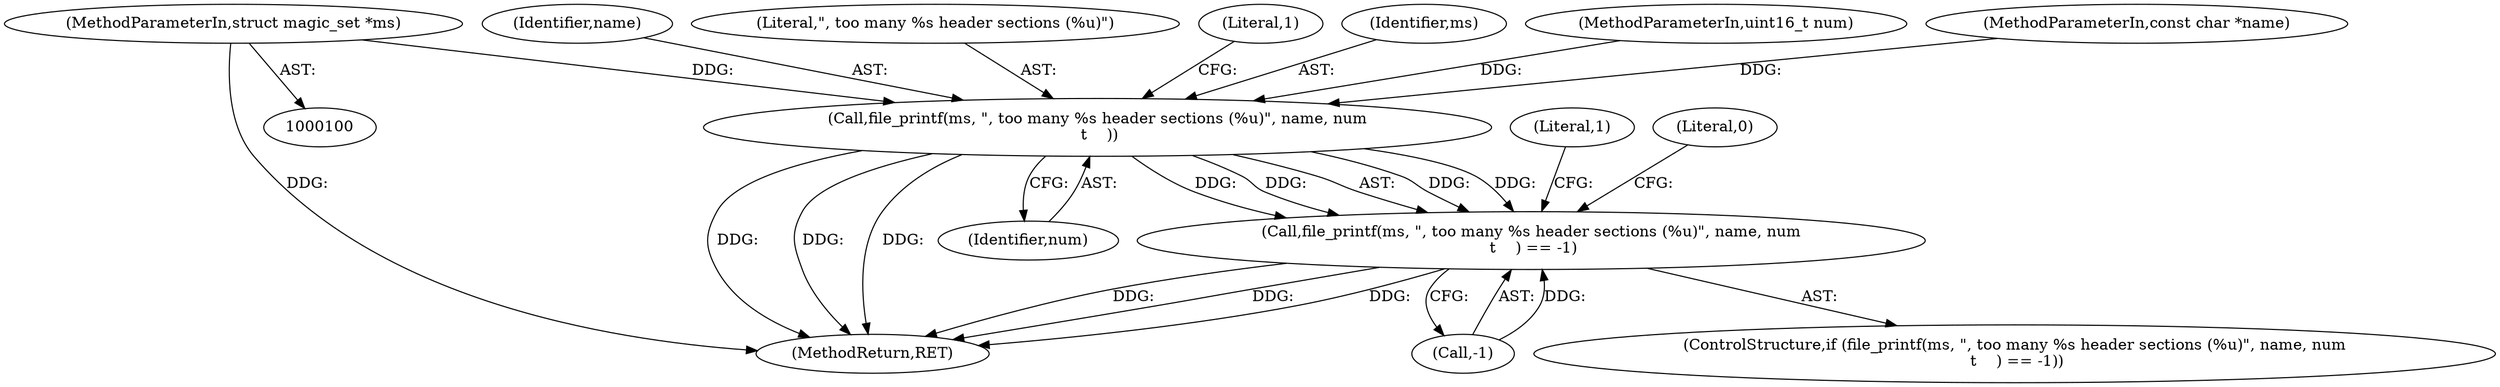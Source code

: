 digraph "1_file_ce90e05774dd77d86cfc8dfa6da57b32816841c4_7@pointer" {
"1000101" [label="(MethodParameterIn,struct magic_set *ms)"];
"1000107" [label="(Call,file_printf(ms, \", too many %s header sections (%u)\", name, num\n \t    ))"];
"1000106" [label="(Call,file_printf(ms, \", too many %s header sections (%u)\", name, num\n \t    ) == -1)"];
"1000110" [label="(Identifier,name)"];
"1000119" [label="(MethodReturn,RET)"];
"1000106" [label="(Call,file_printf(ms, \", too many %s header sections (%u)\", name, num\n \t    ) == -1)"];
"1000101" [label="(MethodParameterIn,struct magic_set *ms)"];
"1000109" [label="(Literal,\", too many %s header sections (%u)\")"];
"1000112" [label="(Call,-1)"];
"1000113" [label="(Literal,1)"];
"1000116" [label="(Literal,1)"];
"1000107" [label="(Call,file_printf(ms, \", too many %s header sections (%u)\", name, num\n \t    ))"];
"1000108" [label="(Identifier,ms)"];
"1000105" [label="(ControlStructure,if (file_printf(ms, \", too many %s header sections (%u)\", name, num\n \t    ) == -1))"];
"1000103" [label="(MethodParameterIn,uint16_t num)"];
"1000111" [label="(Identifier,num)"];
"1000102" [label="(MethodParameterIn,const char *name)"];
"1000118" [label="(Literal,0)"];
"1000101" -> "1000100"  [label="AST: "];
"1000101" -> "1000119"  [label="DDG: "];
"1000101" -> "1000107"  [label="DDG: "];
"1000107" -> "1000106"  [label="AST: "];
"1000107" -> "1000111"  [label="CFG: "];
"1000108" -> "1000107"  [label="AST: "];
"1000109" -> "1000107"  [label="AST: "];
"1000110" -> "1000107"  [label="AST: "];
"1000111" -> "1000107"  [label="AST: "];
"1000113" -> "1000107"  [label="CFG: "];
"1000107" -> "1000119"  [label="DDG: "];
"1000107" -> "1000119"  [label="DDG: "];
"1000107" -> "1000119"  [label="DDG: "];
"1000107" -> "1000106"  [label="DDG: "];
"1000107" -> "1000106"  [label="DDG: "];
"1000107" -> "1000106"  [label="DDG: "];
"1000107" -> "1000106"  [label="DDG: "];
"1000102" -> "1000107"  [label="DDG: "];
"1000103" -> "1000107"  [label="DDG: "];
"1000106" -> "1000105"  [label="AST: "];
"1000106" -> "1000112"  [label="CFG: "];
"1000112" -> "1000106"  [label="AST: "];
"1000116" -> "1000106"  [label="CFG: "];
"1000118" -> "1000106"  [label="CFG: "];
"1000106" -> "1000119"  [label="DDG: "];
"1000106" -> "1000119"  [label="DDG: "];
"1000106" -> "1000119"  [label="DDG: "];
"1000112" -> "1000106"  [label="DDG: "];
}
